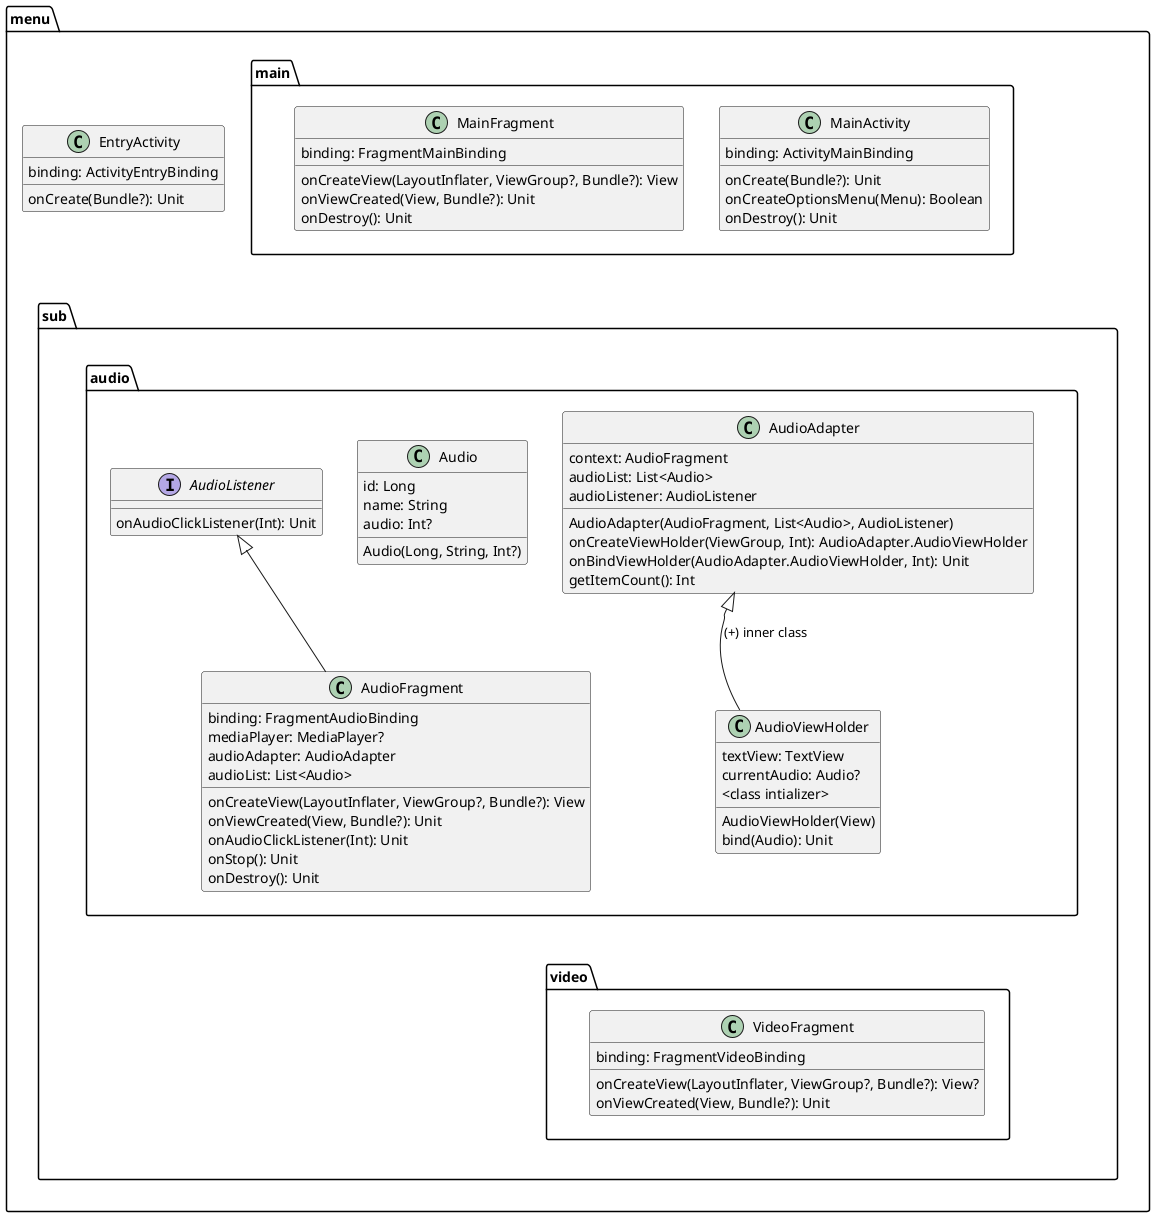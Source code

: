@startuml
'comment

' packages
package "menu" {

    class EntryActivity {
        binding: ActivityEntryBinding
    ' TODO should "Unit" be omitted? it basically means "void"
        onCreate(Bundle?): Unit
    }

    package "main" {

        class MainActivity {
            binding: ActivityMainBinding
            onCreate(Bundle?): Unit
            onCreateOptionsMenu(Menu): Boolean
            onDestroy(): Unit
        }

        class MainFragment {
            binding: FragmentMainBinding
            onCreateView(LayoutInflater, ViewGroup?, Bundle?): View
            onViewCreated(View, Bundle?): Unit
            onDestroy(): Unit
        }
    }

    package "sub" {
        package "audio" {

            class AudioFragment {
                binding: FragmentAudioBinding
                mediaPlayer: MediaPlayer?
                audioAdapter: AudioAdapter
                audioList: List<Audio>
                onCreateView(LayoutInflater, ViewGroup?, Bundle?): View
                onViewCreated(View, Bundle?): Unit
                onAudioClickListener(Int): Unit
                onStop(): Unit
                onDestroy(): Unit
            }

            class AudioAdapter {
                context: AudioFragment
                audioList: List<Audio>
                audioListener: AudioListener
                AudioAdapter(AudioFragment, List<Audio>, AudioListener)
                onCreateViewHolder(ViewGroup, Int): AudioAdapter.AudioViewHolder
                onBindViewHolder(AudioAdapter.AudioViewHolder, Int): Unit
                getItemCount(): Int
            }

            class AudioViewHolder {
                textView: TextView
                currentAudio: Audio?
            ' TODO what to do with this pain in the ass?
                <class intializer>
                AudioViewHolder(View)
                bind(Audio): Unit
            }

            class Audio {
                id: Long
                name: String
                audio: Int?
                Audio(Long, String, Int?)
            }

            interface AudioListener {
                onAudioClickListener(Int): Unit
            }
        'TODO how to handle "Audios.kt"
        }

        package "video" {
            class VideoFragment {
            binding: FragmentVideoBinding
            onCreateView(LayoutInflater, ViewGroup?, Bundle?): View?
            onViewCreated(View, Bundle?): Unit
            }
        }
    }
}

' dependencies
    AudioListener <|-- AudioFragment
    AudioAdapter <|-- AudioViewHolder : (+) inner class

' output layout
    main-down[hidden]-sub
    audio-down[hidden]-video
    AudioFragment-down[hidden]-video
@enduml